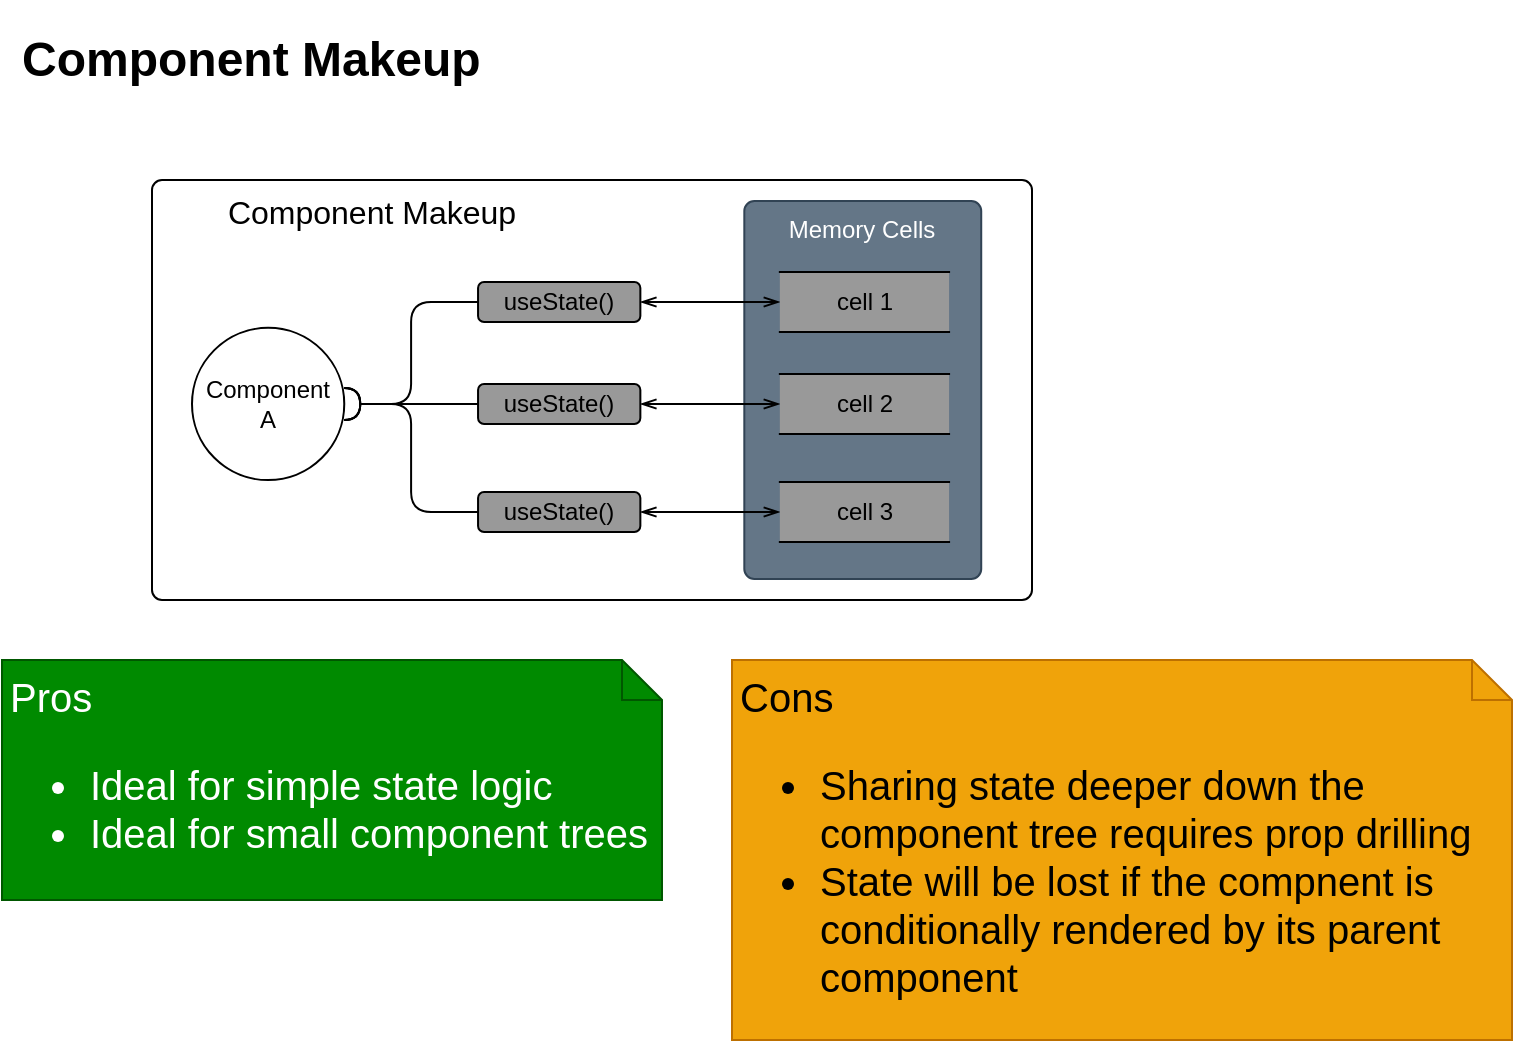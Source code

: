 <mxfile>
    <diagram id="Ljjzqai13TgFDbYfj7KH" name="Component Makeup">
        <mxGraphModel dx="990" dy="567" grid="1" gridSize="10" guides="1" tooltips="1" connect="1" arrows="1" fold="1" page="1" pageScale="1" pageWidth="850" pageHeight="1100" math="0" shadow="0">
            <root>
                <mxCell id="0"/>
                <mxCell id="1" parent="0"/>
                <mxCell id="3" value="&lt;h1&gt;Component Makeup&lt;/h1&gt;&lt;p&gt;&lt;/p&gt;" style="text;html=1;strokeColor=none;fillColor=none;spacing=5;spacingTop=-20;whiteSpace=wrap;overflow=hidden;rounded=0;" parent="1" vertex="1">
                    <mxGeometry x="50" y="40" width="320" height="43" as="geometry"/>
                </mxCell>
                <mxCell id="18" value="" style="rounded=1;absoluteArcSize=1;html=1;arcSize=10;" parent="1" vertex="1">
                    <mxGeometry x="120" y="120" width="440" height="210" as="geometry"/>
                </mxCell>
                <mxCell id="19" value="&lt;font style=&quot;font-size: 16px&quot;&gt;Component Makeup&lt;/font&gt;" style="html=1;shape=mxgraph.er.anchor;whiteSpace=wrap;verticalAlign=top;" parent="18" vertex="1">
                    <mxGeometry width="220.0" height="210" as="geometry"/>
                </mxCell>
                <mxCell id="20" value="Memory Cells" style="rounded=1;absoluteArcSize=1;html=1;arcSize=10;whiteSpace=wrap;points=[];strokeColor=#314354;fillColor=#647687;verticalAlign=top;fontColor=#ffffff;" parent="18" vertex="1">
                    <mxGeometry x="296.154" y="10.5" width="118.462" height="189" as="geometry"/>
                </mxCell>
                <mxCell id="25" style="edgeStyle=orthogonalEdgeStyle;html=1;exitX=1;exitY=0.5;exitDx=0;exitDy=0;entryX=0;entryY=0.5;entryDx=0;entryDy=0;startArrow=halfCircle;startFill=0;endArrow=none;endFill=0;" parent="18" source="21" target="23" edge="1">
                    <mxGeometry relative="1" as="geometry"/>
                </mxCell>
                <mxCell id="26" style="edgeStyle=orthogonalEdgeStyle;html=1;exitX=1;exitY=0.5;exitDx=0;exitDy=0;entryX=0;entryY=0.5;entryDx=0;entryDy=0;startArrow=halfCircle;startFill=0;endArrow=none;endFill=0;" parent="18" source="21" target="22" edge="1">
                    <mxGeometry relative="1" as="geometry"/>
                </mxCell>
                <mxCell id="27" style="edgeStyle=orthogonalEdgeStyle;html=1;exitX=1;exitY=0.5;exitDx=0;exitDy=0;entryX=0;entryY=0.5;entryDx=0;entryDy=0;startArrow=halfCircle;startFill=0;endArrow=none;endFill=0;" parent="18" source="21" target="24" edge="1">
                    <mxGeometry relative="1" as="geometry"/>
                </mxCell>
                <mxCell id="21" value="Component&lt;br style=&quot;font-size: 12px;&quot;&gt;A" style="ellipse;whiteSpace=wrap;html=1;aspect=fixed;fontSize=12;" parent="18" vertex="1">
                    <mxGeometry x="20" y="73.93" width="76.13" height="76.13" as="geometry"/>
                </mxCell>
                <mxCell id="32" style="edgeStyle=orthogonalEdgeStyle;html=1;exitX=1;exitY=0.5;exitDx=0;exitDy=0;entryX=0;entryY=0.5;entryDx=0;entryDy=0;fontSize=12;startArrow=openThin;startFill=0;endArrow=openThin;endFill=0;" parent="18" source="22" target="30" edge="1">
                    <mxGeometry relative="1" as="geometry"/>
                </mxCell>
                <mxCell id="22" value="useState()" style="rounded=1;whiteSpace=wrap;html=1;fillColor=#999999;" parent="18" vertex="1">
                    <mxGeometry x="163.025" y="102" width="81.156" height="20" as="geometry"/>
                </mxCell>
                <mxCell id="33" style="edgeStyle=orthogonalEdgeStyle;html=1;exitX=1;exitY=0.5;exitDx=0;exitDy=0;entryX=0;entryY=0.5;entryDx=0;entryDy=0;fontSize=12;startArrow=openThin;startFill=0;endArrow=openThin;endFill=0;" parent="18" source="24" target="31" edge="1">
                    <mxGeometry relative="1" as="geometry"/>
                </mxCell>
                <mxCell id="24" value="useState()" style="rounded=1;whiteSpace=wrap;html=1;fillColor=#999999;" parent="18" vertex="1">
                    <mxGeometry x="163.025" y="156" width="81.156" height="20" as="geometry"/>
                </mxCell>
                <mxCell id="29" style="edgeStyle=orthogonalEdgeStyle;html=1;exitX=1;exitY=0.5;exitDx=0;exitDy=0;entryX=0;entryY=0.5;entryDx=0;entryDy=0;fontSize=12;startArrow=openThin;startFill=0;endArrow=openThin;endFill=0;" parent="18" source="23" target="28" edge="1">
                    <mxGeometry relative="1" as="geometry"/>
                </mxCell>
                <mxCell id="23" value="useState()" style="rounded=1;whiteSpace=wrap;html=1;fillColor=#999999;" parent="18" vertex="1">
                    <mxGeometry x="163.025" y="51" width="81.156" height="20" as="geometry"/>
                </mxCell>
                <mxCell id="28" value="cell 1" style="html=1;dashed=0;whitespace=wrap;shape=partialRectangle;right=0;left=0;fontSize=12;fillColor=#999999;" parent="18" vertex="1">
                    <mxGeometry x="313.923" y="46" width="84.615" height="30" as="geometry"/>
                </mxCell>
                <mxCell id="31" value="cell 3" style="html=1;dashed=0;whitespace=wrap;shape=partialRectangle;right=0;left=0;fontSize=12;fillColor=#999999;" parent="18" vertex="1">
                    <mxGeometry x="313.923" y="151" width="84.615" height="30" as="geometry"/>
                </mxCell>
                <mxCell id="30" value="cell 2" style="html=1;dashed=0;whitespace=wrap;shape=partialRectangle;right=0;left=0;fontSize=12;fillColor=#999999;" parent="18" vertex="1">
                    <mxGeometry x="313.923" y="97" width="84.615" height="30" as="geometry"/>
                </mxCell>
                <mxCell id="34" value="Cons&lt;br&gt;&lt;ul&gt;&lt;li&gt;Sharing state deeper down the component tree requires prop drilling&lt;/li&gt;&lt;li&gt;State will be lost if the compnent is conditionally rendered by its parent component&lt;/li&gt;&lt;/ul&gt;" style="shape=note;size=20;whiteSpace=wrap;html=1;fontSize=20;verticalAlign=top;align=left;spacingLeft=2;fillColor=#f0a30a;fontColor=#000000;strokeColor=#BD7000;" vertex="1" parent="1">
                    <mxGeometry x="410" y="360" width="390" height="190" as="geometry"/>
                </mxCell>
                <mxCell id="35" value="Pros&lt;br&gt;&lt;ul&gt;&lt;li&gt;Ideal for simple state logic&lt;/li&gt;&lt;li&gt;Ideal for small component trees&lt;/li&gt;&lt;/ul&gt;" style="shape=note;size=20;whiteSpace=wrap;html=1;fillColor=#008a00;fontColor=#ffffff;strokeColor=#005700;verticalAlign=top;align=left;spacingLeft=2;fontSize=20;" vertex="1" parent="1">
                    <mxGeometry x="45" y="360" width="330" height="120" as="geometry"/>
                </mxCell>
            </root>
        </mxGraphModel>
    </diagram>
    <diagram id="-_wgW8I_aE38cGHzniBY" name="Conditionanl Rendering">
        <mxGraphModel dx="990" dy="567" grid="1" gridSize="10" guides="1" tooltips="1" connect="1" arrows="1" fold="1" page="1" pageScale="1" pageWidth="850" pageHeight="1100" math="0" shadow="0">
            <root>
                <mxCell id="jBjFSUD36g8EUYEu-vS--0"/>
                <mxCell id="jBjFSUD36g8EUYEu-vS--1" parent="jBjFSUD36g8EUYEu-vS--0"/>
                <mxCell id="yMg7hXl6P1OmM5NVvsgY-0" value="&lt;h1&gt;Conditional Rendering&lt;/h1&gt;&lt;p&gt;&lt;/p&gt;" style="text;html=1;strokeColor=none;fillColor=none;spacing=5;spacingTop=-20;whiteSpace=wrap;overflow=hidden;rounded=0;" vertex="1" parent="jBjFSUD36g8EUYEu-vS--1">
                    <mxGeometry x="50" y="40" width="320" height="43" as="geometry"/>
                </mxCell>
                <mxCell id="PCXjsaUjKcIkcsa0bSix-9" value="" style="edgeStyle=orthogonalEdgeStyle;html=1;fontSize=12;endArrow=classic;endFill=1;" edge="1" parent="jBjFSUD36g8EUYEu-vS--1" source="yMg7hXl6P1OmM5NVvsgY-1" target="yMg7hXl6P1OmM5NVvsgY-2">
                    <mxGeometry relative="1" as="geometry"/>
                </mxCell>
                <mxCell id="yMg7hXl6P1OmM5NVvsgY-1" value="Show/Hide&lt;br&gt;Toggle" style="labelPosition=center;verticalLabelPosition=middle;align=center;html=1;shape=mxgraph.basic.shaded_button;dx=10;fillColor=#0050ef;strokeColor=#001DBC;fontSize=12;fontColor=#ffffff;" vertex="1" parent="jBjFSUD36g8EUYEu-vS--1">
                    <mxGeometry x="370" y="120" width="100" height="60" as="geometry"/>
                </mxCell>
                <mxCell id="PCXjsaUjKcIkcsa0bSix-10" value="Show" style="edgeStyle=orthogonalEdgeStyle;html=1;exitX=0;exitY=0.5;exitDx=0;exitDy=0;entryX=0.5;entryY=0;entryDx=0;entryDy=0;fontSize=12;endArrow=classic;endFill=1;" edge="1" parent="jBjFSUD36g8EUYEu-vS--1" source="yMg7hXl6P1OmM5NVvsgY-2" target="yMg7hXl6P1OmM5NVvsgY-3">
                    <mxGeometry relative="1" as="geometry"/>
                </mxCell>
                <mxCell id="PCXjsaUjKcIkcsa0bSix-11" value="Hide" style="edgeStyle=orthogonalEdgeStyle;html=1;exitX=1;exitY=0.5;exitDx=0;exitDy=0;entryX=0.5;entryY=0;entryDx=0;entryDy=0;fontSize=12;endArrow=classic;endFill=1;" edge="1" parent="jBjFSUD36g8EUYEu-vS--1" source="yMg7hXl6P1OmM5NVvsgY-2" target="PCXjsaUjKcIkcsa0bSix-3">
                    <mxGeometry relative="1" as="geometry"/>
                </mxCell>
                <mxCell id="yMg7hXl6P1OmM5NVvsgY-2" value="Show/Hide" style="rhombus;whiteSpace=wrap;html=1;fontSize=12;" vertex="1" parent="jBjFSUD36g8EUYEu-vS--1">
                    <mxGeometry x="380" y="220" width="80" height="80" as="geometry"/>
                </mxCell>
                <mxCell id="PCXjsaUjKcIkcsa0bSix-4" style="edgeStyle=none;html=1;exitX=0;exitY=0.5;exitDx=0;exitDy=0;entryX=0.976;entryY=0.51;entryDx=0;entryDy=0;entryPerimeter=0;fontSize=12;endArrow=none;endFill=0;dashed=1;" edge="1" parent="jBjFSUD36g8EUYEu-vS--1" source="yMg7hXl6P1OmM5NVvsgY-3" target="PCXjsaUjKcIkcsa0bSix-0">
                    <mxGeometry relative="1" as="geometry"/>
                </mxCell>
                <mxCell id="PCXjsaUjKcIkcsa0bSix-12" style="edgeStyle=orthogonalEdgeStyle;html=1;exitX=0.5;exitY=1;exitDx=0;exitDy=0;entryX=0.5;entryY=0;entryDx=0;entryDy=0;fontSize=12;endArrow=classic;endFill=1;" edge="1" parent="jBjFSUD36g8EUYEu-vS--1" source="yMg7hXl6P1OmM5NVvsgY-3" target="PCXjsaUjKcIkcsa0bSix-6">
                    <mxGeometry relative="1" as="geometry"/>
                </mxCell>
                <mxCell id="yMg7hXl6P1OmM5NVvsgY-3" value="Construct&lt;br&gt;Component" style="rounded=1;whiteSpace=wrap;html=1;fontSize=12;" vertex="1" parent="jBjFSUD36g8EUYEu-vS--1">
                    <mxGeometry x="240" y="320" width="120" height="60" as="geometry"/>
                </mxCell>
                <mxCell id="PCXjsaUjKcIkcsa0bSix-5" style="edgeStyle=none;html=1;exitX=1;exitY=0.5;exitDx=0;exitDy=0;entryX=0.003;entryY=0.477;entryDx=0;entryDy=0;entryPerimeter=0;dashed=1;fontSize=12;endArrow=none;endFill=0;" edge="1" parent="jBjFSUD36g8EUYEu-vS--1" source="yMg7hXl6P1OmM5NVvsgY-4" target="PCXjsaUjKcIkcsa0bSix-2">
                    <mxGeometry relative="1" as="geometry"/>
                </mxCell>
                <mxCell id="yMg7hXl6P1OmM5NVvsgY-4" value="Destroy&lt;br&gt;Component" style="rounded=1;whiteSpace=wrap;html=1;fontSize=12;" vertex="1" parent="jBjFSUD36g8EUYEu-vS--1">
                    <mxGeometry x="480" y="520" width="120" height="60" as="geometry"/>
                </mxCell>
                <mxCell id="PCXjsaUjKcIkcsa0bSix-0" value="Memory Cells" style="rounded=1;absoluteArcSize=1;html=1;arcSize=10;whiteSpace=wrap;points=[];strokeColor=#314354;fillColor=#647687;verticalAlign=middle;fontColor=#ffffff;" vertex="1" parent="jBjFSUD36g8EUYEu-vS--1">
                    <mxGeometry x="80" y="320" width="118.46" height="60" as="geometry"/>
                </mxCell>
                <mxCell id="PCXjsaUjKcIkcsa0bSix-2" value="Memory Cells" style="rounded=1;absoluteArcSize=1;html=1;arcSize=10;whiteSpace=wrap;points=[];strokeColor=#314354;fillColor=#647687;verticalAlign=middle;fontColor=#ffffff;" vertex="1" parent="jBjFSUD36g8EUYEu-vS--1">
                    <mxGeometry x="640" y="520" width="118.46" height="60" as="geometry"/>
                </mxCell>
                <mxCell id="PCXjsaUjKcIkcsa0bSix-13" style="edgeStyle=orthogonalEdgeStyle;html=1;exitX=0.5;exitY=1;exitDx=0;exitDy=0;entryX=0.5;entryY=0;entryDx=0;entryDy=0;fontSize=12;endArrow=classic;endFill=1;" edge="1" parent="jBjFSUD36g8EUYEu-vS--1" source="PCXjsaUjKcIkcsa0bSix-3" target="PCXjsaUjKcIkcsa0bSix-7">
                    <mxGeometry relative="1" as="geometry"/>
                </mxCell>
                <mxCell id="PCXjsaUjKcIkcsa0bSix-3" value="React Flags&lt;br&gt;Component" style="rounded=1;whiteSpace=wrap;html=1;fontSize=12;" vertex="1" parent="jBjFSUD36g8EUYEu-vS--1">
                    <mxGeometry x="480" y="320" width="120" height="60" as="geometry"/>
                </mxCell>
                <mxCell id="PCXjsaUjKcIkcsa0bSix-14" style="edgeStyle=orthogonalEdgeStyle;html=1;exitX=0.5;exitY=1;exitDx=0;exitDy=0;entryX=0.5;entryY=0;entryDx=0;entryDy=0;fontSize=12;endArrow=classic;endFill=1;" edge="1" parent="jBjFSUD36g8EUYEu-vS--1" source="PCXjsaUjKcIkcsa0bSix-6" target="PCXjsaUjKcIkcsa0bSix-8">
                    <mxGeometry relative="1" as="geometry"/>
                </mxCell>
                <mxCell id="PCXjsaUjKcIkcsa0bSix-6" value="Render&lt;br&gt;Component" style="rounded=1;whiteSpace=wrap;html=1;fontSize=12;" vertex="1" parent="jBjFSUD36g8EUYEu-vS--1">
                    <mxGeometry x="240" y="420" width="120" height="60" as="geometry"/>
                </mxCell>
                <mxCell id="PCXjsaUjKcIkcsa0bSix-15" style="edgeStyle=orthogonalEdgeStyle;html=1;exitX=0.5;exitY=1;exitDx=0;exitDy=0;entryX=0.5;entryY=0;entryDx=0;entryDy=0;fontSize=12;endArrow=classic;endFill=1;" edge="1" parent="jBjFSUD36g8EUYEu-vS--1" source="PCXjsaUjKcIkcsa0bSix-7" target="yMg7hXl6P1OmM5NVvsgY-4">
                    <mxGeometry relative="1" as="geometry"/>
                </mxCell>
                <mxCell id="PCXjsaUjKcIkcsa0bSix-7" value="Unmount&lt;br&gt;Component" style="rounded=1;whiteSpace=wrap;html=1;fontSize=12;" vertex="1" parent="jBjFSUD36g8EUYEu-vS--1">
                    <mxGeometry x="480" y="420" width="120" height="60" as="geometry"/>
                </mxCell>
                <mxCell id="PCXjsaUjKcIkcsa0bSix-8" value="Mount&lt;br&gt;Component" style="rounded=1;whiteSpace=wrap;html=1;fontSize=12;" vertex="1" parent="jBjFSUD36g8EUYEu-vS--1">
                    <mxGeometry x="240" y="520" width="120" height="60" as="geometry"/>
                </mxCell>
            </root>
        </mxGraphModel>
    </diagram>
</mxfile>
